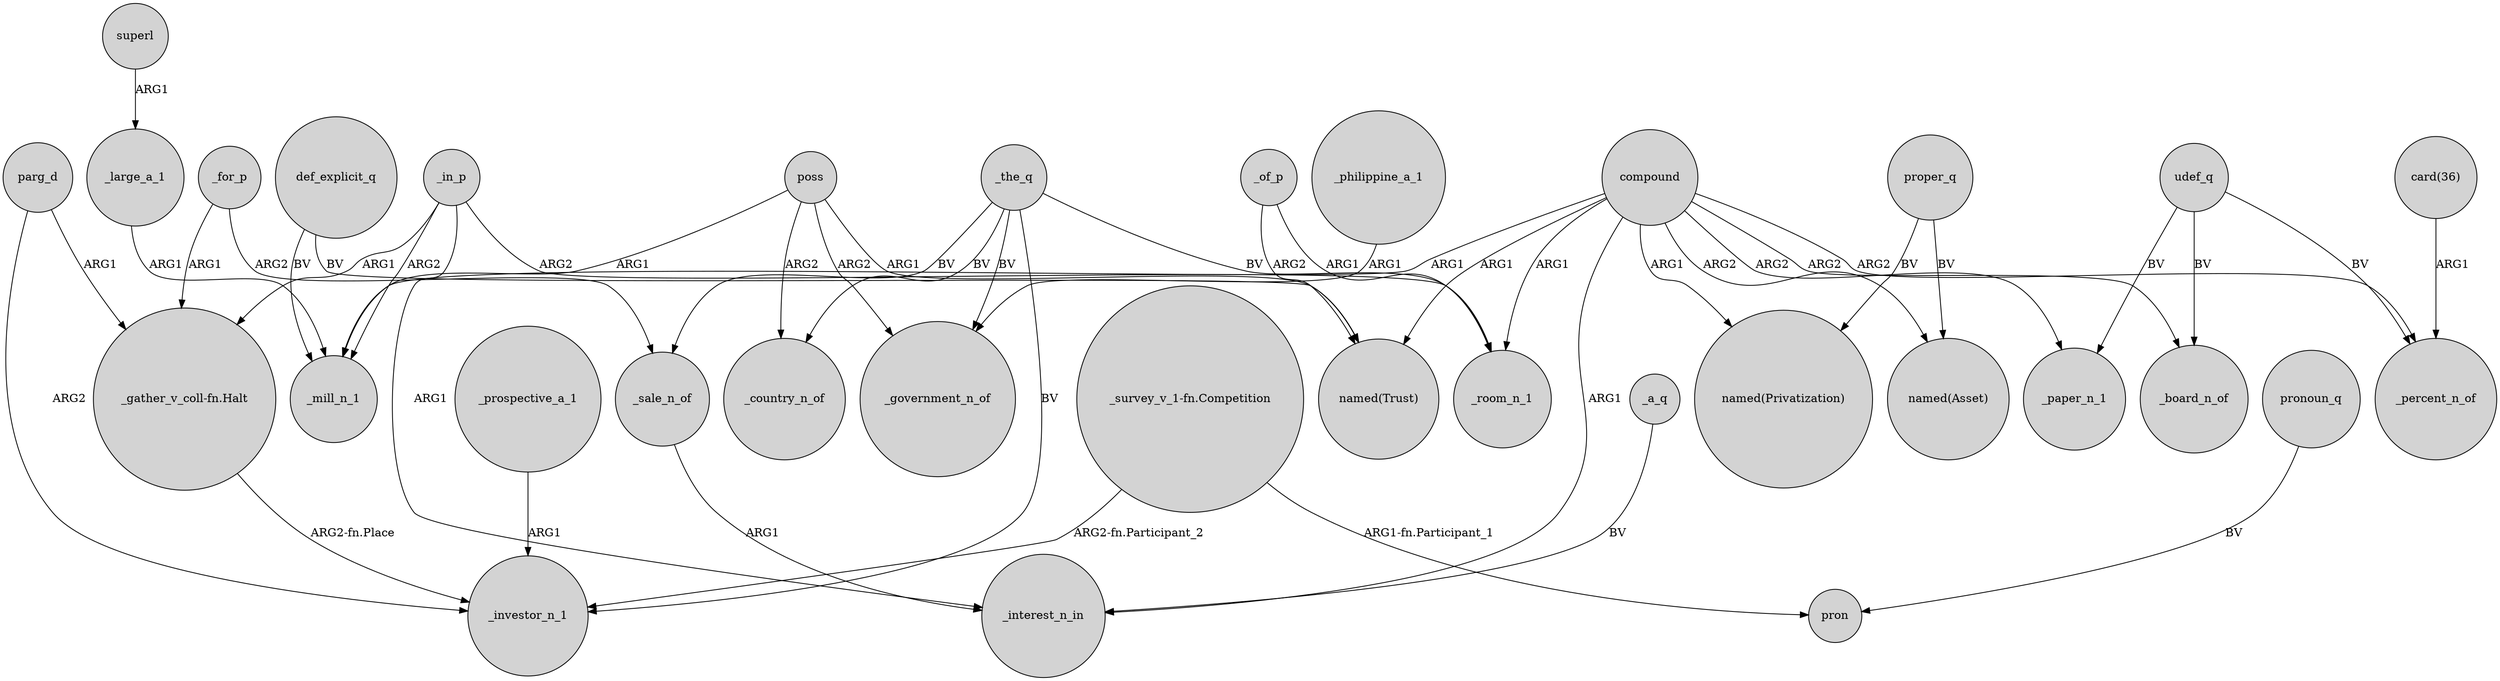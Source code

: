 digraph {
	node [shape=circle style=filled]
	_large_a_1 -> _mill_n_1 [label=ARG1]
	_the_q -> _investor_n_1 [label=BV]
	_the_q -> _room_n_1 [label=BV]
	poss -> _country_n_of [label=ARG2]
	udef_q -> _paper_n_1 [label=BV]
	_philippine_a_1 -> _government_n_of [label=ARG1]
	compound -> "named(Trust)" [label=ARG1]
	parg_d -> "_gather_v_coll-fn.Halt" [label=ARG1]
	compound -> _paper_n_1 [label=ARG2]
	_for_p -> _sale_n_of [label=ARG2]
	compound -> _interest_n_in [label=ARG1]
	_of_p -> _room_n_1 [label=ARG1]
	poss -> "named(Trust)" [label=ARG1]
	_a_q -> _interest_n_in [label=BV]
	_sale_n_of -> _interest_n_in [label=ARG1]
	_in_p -> _interest_n_in [label=ARG1]
	compound -> _room_n_1 [label=ARG1]
	_in_p -> _mill_n_1 [label=ARG2]
	_in_p -> _room_n_1 [label=ARG2]
	compound -> "named(Privatization)" [label=ARG1]
	pronoun_q -> pron [label=BV]
	def_explicit_q -> _mill_n_1 [label=BV]
	compound -> _mill_n_1 [label=ARG1]
	udef_q -> _percent_n_of [label=BV]
	proper_q -> "named(Asset)" [label=BV]
	_the_q -> _country_n_of [label=BV]
	compound -> _percent_n_of [label=ARG2]
	poss -> _mill_n_1 [label=ARG1]
	parg_d -> _investor_n_1 [label=ARG2]
	_for_p -> "_gather_v_coll-fn.Halt" [label=ARG1]
	compound -> "named(Asset)" [label=ARG2]
	udef_q -> _board_n_of [label=BV]
	compound -> _board_n_of [label=ARG2]
	_the_q -> _government_n_of [label=BV]
	"_survey_v_1-fn.Competition" -> _investor_n_1 [label="ARG2-fn.Participant_2"]
	"_gather_v_coll-fn.Halt" -> _investor_n_1 [label="ARG2-fn.Place"]
	_of_p -> "named(Trust)" [label=ARG2]
	def_explicit_q -> "named(Trust)" [label=BV]
	"_survey_v_1-fn.Competition" -> pron [label="ARG1-fn.Participant_1"]
	proper_q -> "named(Privatization)" [label=BV]
	_the_q -> _sale_n_of [label=BV]
	_prospective_a_1 -> _investor_n_1 [label=ARG1]
	poss -> _government_n_of [label=ARG2]
	superl -> _large_a_1 [label=ARG1]
	"card(36)" -> _percent_n_of [label=ARG1]
	_in_p -> "_gather_v_coll-fn.Halt" [label=ARG1]
}
